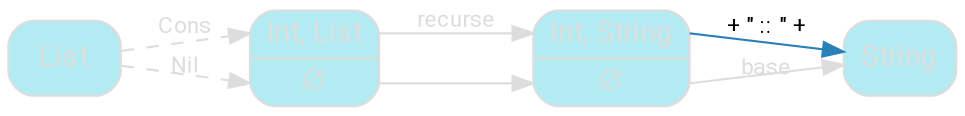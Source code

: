 digraph {
    bgcolor=transparent
    splines=false
    rankdir=LR

    // Default theme: disabled
    node[shape="rectangle" style="rounded,filled" color="#dddddd" fillcolor="#b2ebf2" fontcolor="#dddddd" fontname="Segoe UI,Roboto,Helvetica,Arial,sans-serif"]
    edge [color="#dddddd" fontcolor="#dddddd" fontname="Segoe UI,Roboto,Helvetica,Arial,sans-serif" fontsize=11]

    ListStruct[shape=record label="<cons> Int, List| <nil> ∅"]
    ListStruct2[shape=record label="<cons> Int, String| <nil> ∅"]

    List             -> ListStruct:cons [style=dashed label=Cons]
    List             -> ListStruct:nil [style=dashed label=Nil]
    ListStruct:cons  -> ListStruct2:cons [label=recurse]
    ListStruct:nil   -> ListStruct2:nil
    ListStruct2:cons -> String[label="+ \" :: \" +" color="#2980B9" fontcolor="#000000"]
    ListStruct2:nil  -> String[label=base]
}
